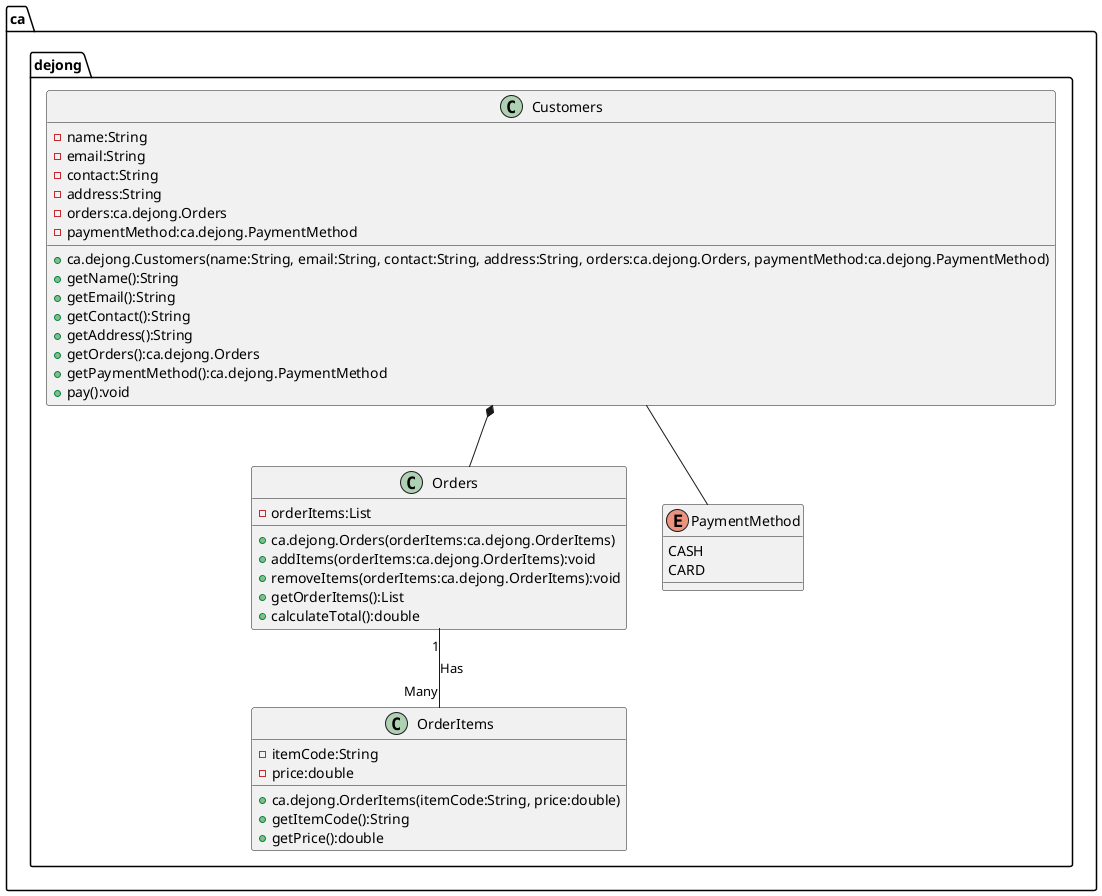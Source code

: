 @startuml

@startuml

'interface PaymentStrategy {
'    +info(amount:double):String
'}
'
'class CashStrategy {
'    +info(amount:double):String
'}
'
'class CreditCardStrategy {
'    -name:String
'    -cardNumber:String
'    -cvv:int
'    -expiryDate:String
'    +CreditCardStrategy(name:String, cardNumber:String, cvv:int, expiryDate:Date)
'    +info(amount:double):String
'}

class ca.dejong.Orders {
    -orderItems:List
    +ca.dejong.Orders(orderItems:ca.dejong.OrderItems)
    +addItems(orderItems:ca.dejong.OrderItems):void
    +removeItems(orderItems:ca.dejong.OrderItems):void
    +getOrderItems():List
    +calculateTotal():double
}

class ca.dejong.OrderItems {
    -itemCode:String
    -price:double
    +ca.dejong.OrderItems(itemCode:String, price:double)
    +getItemCode():String
    +getPrice():double
}

class ca.dejong.Customers {
    -name:String
    -email:String
    -contact:String
    -address:String
    -orders:ca.dejong.Orders
    -paymentMethod:ca.dejong.PaymentMethod
    +ca.dejong.Customers(name:String, email:String, contact:String, address:String, orders:ca.dejong.Orders, paymentMethod:ca.dejong.PaymentMethod)
    +getName():String
    +getEmail():String
    +getContact():String
    +getAddress():String
    +getOrders():ca.dejong.Orders
    +getPaymentMethod():ca.dejong.PaymentMethod
    +pay():void
}

enum ca.dejong.PaymentMethod {
    CASH
    CARD
}

'PaymentStrategy <|.. CashStrategy
'PaymentStrategy <|.. CreditCardStrategy
'ca.dejong.Orders *-- PaymentStrategy
ca.dejong.Orders "1" -- "Many" ca.dejong.OrderItems : Has
ca.dejong.Customers *-- ca.dejong.Orders
ca.dejong.Customers -- ca.dejong.PaymentMethod

@enduml

'enum TimeUnit {
'DAYS
'HOURS
'MINUTES
'}

@enduml